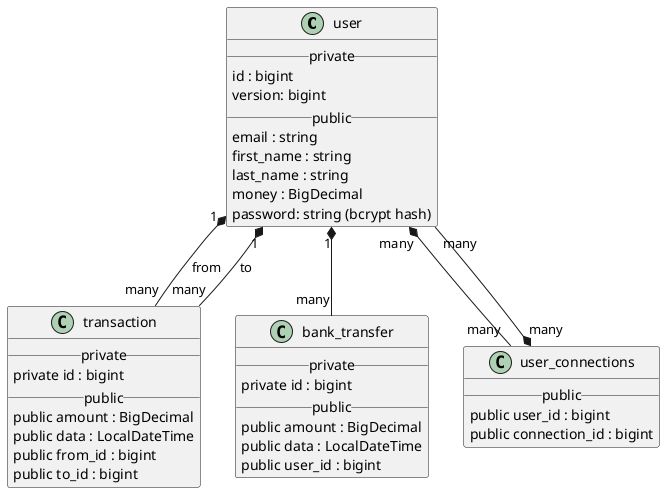 @startuml
'https://plantuml.com/class-diagram

user "1" *-- "many" transaction : from
user "1" *-- "many" transaction : to
user "1" *-- "many" bank_transfer

user "many" *-- "many" user_connections
user_connections "many" *-- "many" user

class user {
   __ private __
   id : bigint
   version: bigint
   __ public __
   email : string
   first_name : string
   last_name : string
   money : BigDecimal
   password: string (bcrypt hash)
}

class transaction {
    __ private __
    private id : bigint
    __ public __
    public amount : BigDecimal
    public data : LocalDateTime
    public from_id : bigint
    public to_id : bigint
}

class bank_transfer {
    __ private __
    private id : bigint
    __ public __
    public amount : BigDecimal
    public data : LocalDateTime
    public user_id : bigint
}

class user_connections {
    __ public __
    public user_id : bigint
    public connection_id : bigint
}

@enduml